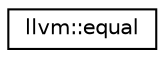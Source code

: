 digraph "Graphical Class Hierarchy"
{
  edge [fontname="Helvetica",fontsize="10",labelfontname="Helvetica",labelfontsize="10"];
  node [fontname="Helvetica",fontsize="10",shape=record];
  rankdir="LR";
  Node1 [label="llvm::equal",height=0.2,width=0.4,color="black", fillcolor="white", style="filled",URL="$structllvm_1_1equal.html",tooltip="A functor like C++14&#39;s std::equal<void> in its absence. "];
}
